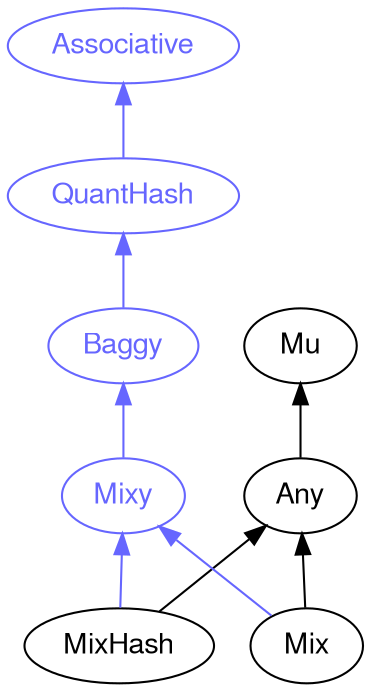 digraph "raku-type-graph" {
    rankdir=BT;
    splines=polyline;
    overlap=false;

    graph [truecolor=true bgcolor="#FFFFFF"];
    // Types
    "Mixy" [color="#6666FF", fontcolor="#6666FF", href="/type/Mixy", fontname="FreeSans"];
    "Associative" [color="#6666FF", fontcolor="#6666FF", href="/type/Associative", fontname="FreeSans"];
    "QuantHash" [color="#6666FF", fontcolor="#6666FF", href="/type/QuantHash", fontname="FreeSans"];
    "Baggy" [color="#6666FF", fontcolor="#6666FF", href="/type/Baggy", fontname="FreeSans"];
    "Mu" [color="#000000", fontcolor="#000000", href="/type/Mu", fontname="FreeSans"];
    "Any" [color="#000000", fontcolor="#000000", href="/type/Any", fontname="FreeSans"];
    "MixHash" [color="#000000", fontcolor="#000000", href="/type/MixHash", fontname="FreeSans"];
    "Mix" [color="#000000", fontcolor="#000000", href="/type/Mix", fontname="FreeSans"];

    // Superclasses
    "Any" -> "Mu" [color="#000000"];
    "MixHash" -> "Any" [color="#000000"];
    "Mix" -> "Any" [color="#000000"];

    // Roles
    "Mixy" -> "Baggy" [color="#6666FF"];
    "QuantHash" -> "Associative" [color="#6666FF"];
    "Baggy" -> "QuantHash" [color="#6666FF"];
    "MixHash" -> "Mixy" [color="#6666FF"];
    "Mix" -> "Mixy" [color="#6666FF"];
}
